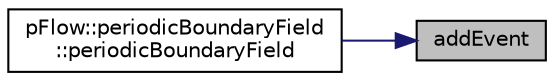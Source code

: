 digraph "addEvent"
{
 // LATEX_PDF_SIZE
  edge [fontname="Helvetica",fontsize="10",labelfontname="Helvetica",labelfontsize="10"];
  node [fontname="Helvetica",fontsize="10",shape=record];
  rankdir="RL";
  Node1 [label="addEvent",height=0.2,width=0.4,color="black", fillcolor="grey75", style="filled", fontcolor="black",tooltip=" "];
  Node1 -> Node2 [dir="back",color="midnightblue",fontsize="10",style="solid",fontname="Helvetica"];
  Node2 [label="pFlow::periodicBoundaryField\l::periodicBoundaryField",height=0.2,width=0.4,color="black", fillcolor="white", style="filled",URL="$classpFlow_1_1periodicBoundaryField.html#afde80263177c8f6dd4c9c2a483c8ca91",tooltip=" "];
}
